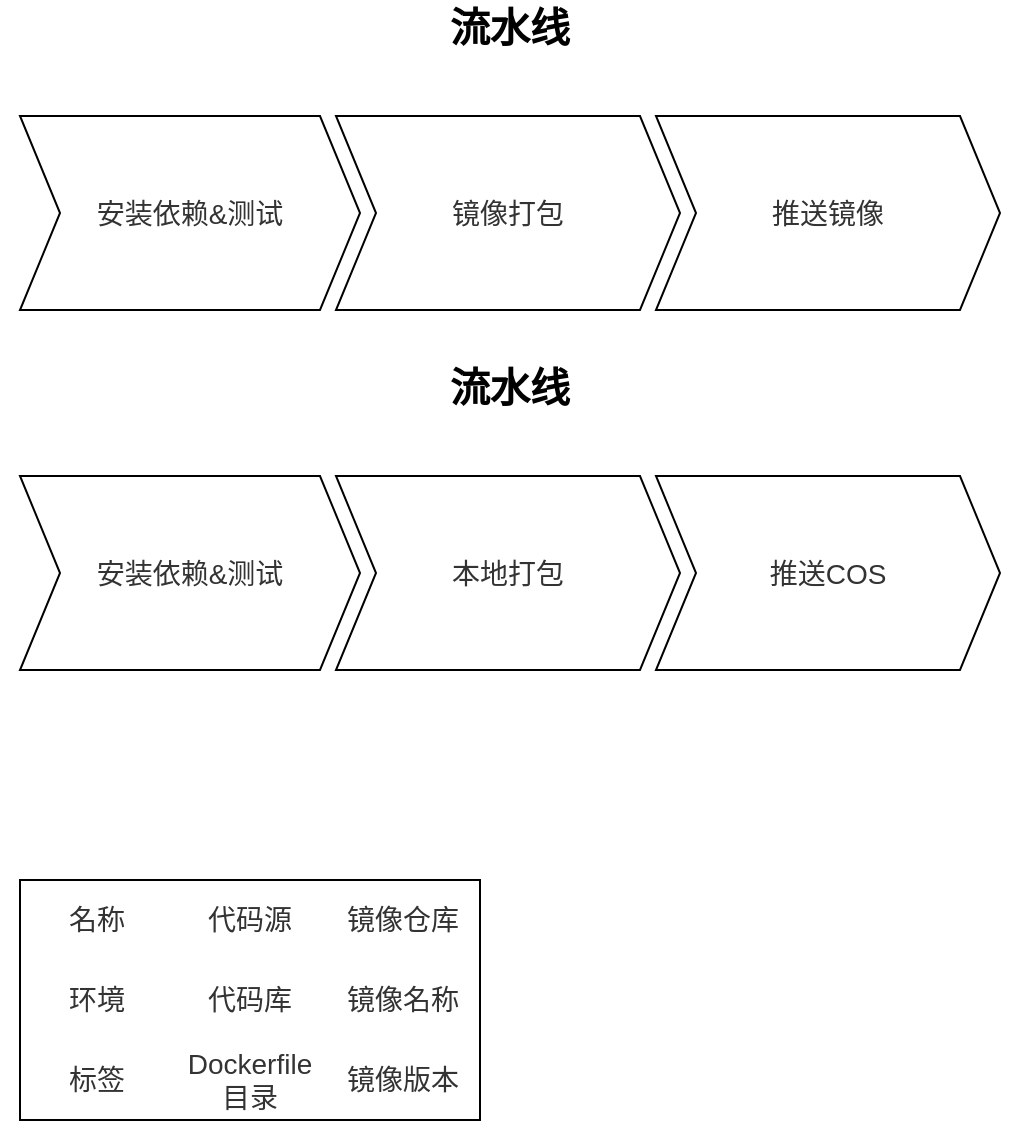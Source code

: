<mxfile version="20.6.0" type="github">
  <diagram id="T_RMGlpMkpL0ck9ReJio" name="第 1 页">
    <mxGraphModel dx="1550" dy="856" grid="1" gridSize="10" guides="1" tooltips="1" connect="1" arrows="1" fold="1" page="1" pageScale="1" pageWidth="827" pageHeight="1169" math="0" shadow="0">
      <root>
        <mxCell id="0" />
        <mxCell id="1" parent="0" />
        <mxCell id="vzXVdcDzAenCNqWlWEZO-66" value="&lt;font style=&quot;font-size: 20px;&quot;&gt;流水线&lt;br&gt;&lt;br&gt;&lt;br&gt;&lt;/font&gt;" style="swimlane;childLayout=stackLayout;horizontal=1;fillColor=none;horizontalStack=1;resizeParent=1;resizeParentMax=0;resizeLast=0;collapsible=0;strokeColor=none;stackBorder=10;stackSpacing=-12;resizable=1;align=center;points=[];fontColor=#000000;whiteSpace=wrap;html=1;strokeWidth=1;fontSize=14;" vertex="1" parent="1">
          <mxGeometry x="190" y="110" width="510" height="140" as="geometry" />
        </mxCell>
        <mxCell id="vzXVdcDzAenCNqWlWEZO-67" value="安装依赖&amp;amp;测试" style="shape=step;perimeter=stepPerimeter;fixedSize=1;points=[];whiteSpace=wrap;html=1;strokeWidth=1;fontSize=14;fontColor=#333333;" vertex="1" parent="vzXVdcDzAenCNqWlWEZO-66">
          <mxGeometry x="10" y="33" width="170" height="97" as="geometry" />
        </mxCell>
        <mxCell id="vzXVdcDzAenCNqWlWEZO-68" value="镜像打包" style="shape=step;perimeter=stepPerimeter;fixedSize=1;points=[];whiteSpace=wrap;html=1;strokeWidth=1;fontSize=14;fontColor=#333333;" vertex="1" parent="vzXVdcDzAenCNqWlWEZO-66">
          <mxGeometry x="168" y="33" width="172" height="97" as="geometry" />
        </mxCell>
        <mxCell id="vzXVdcDzAenCNqWlWEZO-69" value="推送镜像" style="shape=step;perimeter=stepPerimeter;fixedSize=1;points=[];whiteSpace=wrap;html=1;strokeWidth=1;fontSize=14;fontColor=#333333;" vertex="1" parent="vzXVdcDzAenCNqWlWEZO-66">
          <mxGeometry x="328" y="33" width="172" height="97" as="geometry" />
        </mxCell>
        <mxCell id="vzXVdcDzAenCNqWlWEZO-72" value="" style="shape=table;html=1;whiteSpace=wrap;startSize=0;container=1;collapsible=0;childLayout=tableLayout;columnLines=0;rowLines=0;strokeWidth=1;fontSize=14;fontColor=#333333;" vertex="1" parent="1">
          <mxGeometry x="200" y="525" width="230" height="120" as="geometry" />
        </mxCell>
        <mxCell id="vzXVdcDzAenCNqWlWEZO-73" value="" style="shape=tableRow;horizontal=0;startSize=0;swimlaneHead=0;swimlaneBody=0;top=0;left=0;bottom=0;right=0;collapsible=0;dropTarget=0;fillColor=none;points=[[0,0.5],[1,0.5]];portConstraint=eastwest;strokeWidth=1;fontSize=14;fontColor=#333333;" vertex="1" parent="vzXVdcDzAenCNqWlWEZO-72">
          <mxGeometry width="230" height="40" as="geometry" />
        </mxCell>
        <mxCell id="vzXVdcDzAenCNqWlWEZO-74" value="名称" style="shape=partialRectangle;html=1;whiteSpace=wrap;connectable=0;fillColor=none;top=0;left=0;bottom=0;right=0;overflow=hidden;fontSize=14;strokeWidth=1;fontColor=#333333;" vertex="1" parent="vzXVdcDzAenCNqWlWEZO-73">
          <mxGeometry width="77" height="40" as="geometry">
            <mxRectangle width="77" height="40" as="alternateBounds" />
          </mxGeometry>
        </mxCell>
        <mxCell id="vzXVdcDzAenCNqWlWEZO-75" value="代码源" style="shape=partialRectangle;html=1;whiteSpace=wrap;connectable=0;fillColor=none;top=0;left=0;bottom=0;right=0;overflow=hidden;fontSize=14;strokeWidth=1;fontColor=#333333;" vertex="1" parent="vzXVdcDzAenCNqWlWEZO-73">
          <mxGeometry x="77" width="76" height="40" as="geometry">
            <mxRectangle width="76" height="40" as="alternateBounds" />
          </mxGeometry>
        </mxCell>
        <mxCell id="vzXVdcDzAenCNqWlWEZO-76" value="镜像仓库" style="shape=partialRectangle;html=1;whiteSpace=wrap;connectable=0;fillColor=none;top=0;left=0;bottom=0;right=0;overflow=hidden;fontSize=14;strokeWidth=1;fontColor=#333333;" vertex="1" parent="vzXVdcDzAenCNqWlWEZO-73">
          <mxGeometry x="153" width="77" height="40" as="geometry">
            <mxRectangle width="77" height="40" as="alternateBounds" />
          </mxGeometry>
        </mxCell>
        <mxCell id="vzXVdcDzAenCNqWlWEZO-77" value="" style="shape=tableRow;horizontal=0;startSize=0;swimlaneHead=0;swimlaneBody=0;top=0;left=0;bottom=0;right=0;collapsible=0;dropTarget=0;fillColor=none;points=[[0,0.5],[1,0.5]];portConstraint=eastwest;strokeWidth=1;fontSize=14;fontColor=#333333;" vertex="1" parent="vzXVdcDzAenCNqWlWEZO-72">
          <mxGeometry y="40" width="230" height="40" as="geometry" />
        </mxCell>
        <mxCell id="vzXVdcDzAenCNqWlWEZO-78" value="环境" style="shape=partialRectangle;html=1;whiteSpace=wrap;connectable=0;fillColor=none;top=0;left=0;bottom=0;right=0;overflow=hidden;fontSize=14;strokeWidth=1;fontColor=#333333;" vertex="1" parent="vzXVdcDzAenCNqWlWEZO-77">
          <mxGeometry width="77" height="40" as="geometry">
            <mxRectangle width="77" height="40" as="alternateBounds" />
          </mxGeometry>
        </mxCell>
        <mxCell id="vzXVdcDzAenCNqWlWEZO-79" value="代码库" style="shape=partialRectangle;html=1;whiteSpace=wrap;connectable=0;fillColor=none;top=0;left=0;bottom=0;right=0;overflow=hidden;fontSize=14;strokeWidth=1;fontColor=#333333;" vertex="1" parent="vzXVdcDzAenCNqWlWEZO-77">
          <mxGeometry x="77" width="76" height="40" as="geometry">
            <mxRectangle width="76" height="40" as="alternateBounds" />
          </mxGeometry>
        </mxCell>
        <mxCell id="vzXVdcDzAenCNqWlWEZO-80" value="镜像名称" style="shape=partialRectangle;html=1;whiteSpace=wrap;connectable=0;fillColor=none;top=0;left=0;bottom=0;right=0;overflow=hidden;fontSize=14;strokeWidth=1;fontColor=#333333;" vertex="1" parent="vzXVdcDzAenCNqWlWEZO-77">
          <mxGeometry x="153" width="77" height="40" as="geometry">
            <mxRectangle width="77" height="40" as="alternateBounds" />
          </mxGeometry>
        </mxCell>
        <mxCell id="vzXVdcDzAenCNqWlWEZO-81" value="" style="shape=tableRow;horizontal=0;startSize=0;swimlaneHead=0;swimlaneBody=0;top=0;left=0;bottom=0;right=0;collapsible=0;dropTarget=0;fillColor=none;points=[[0,0.5],[1,0.5]];portConstraint=eastwest;strokeWidth=1;fontSize=14;fontColor=#333333;" vertex="1" parent="vzXVdcDzAenCNqWlWEZO-72">
          <mxGeometry y="80" width="230" height="40" as="geometry" />
        </mxCell>
        <mxCell id="vzXVdcDzAenCNqWlWEZO-82" value="标签" style="shape=partialRectangle;html=1;whiteSpace=wrap;connectable=0;fillColor=none;top=0;left=0;bottom=0;right=0;overflow=hidden;fontSize=14;strokeWidth=1;fontColor=#333333;" vertex="1" parent="vzXVdcDzAenCNqWlWEZO-81">
          <mxGeometry width="77" height="40" as="geometry">
            <mxRectangle width="77" height="40" as="alternateBounds" />
          </mxGeometry>
        </mxCell>
        <mxCell id="vzXVdcDzAenCNqWlWEZO-83" value="Dockerfile目录" style="shape=partialRectangle;html=1;whiteSpace=wrap;connectable=0;fillColor=none;top=0;left=0;bottom=0;right=0;overflow=hidden;fontSize=14;strokeWidth=1;fontColor=#333333;" vertex="1" parent="vzXVdcDzAenCNqWlWEZO-81">
          <mxGeometry x="77" width="76" height="40" as="geometry">
            <mxRectangle width="76" height="40" as="alternateBounds" />
          </mxGeometry>
        </mxCell>
        <mxCell id="vzXVdcDzAenCNqWlWEZO-84" value="镜像版本" style="shape=partialRectangle;html=1;whiteSpace=wrap;connectable=0;fillColor=none;top=0;left=0;bottom=0;right=0;overflow=hidden;fontSize=14;strokeWidth=1;fontColor=#333333;" vertex="1" parent="vzXVdcDzAenCNqWlWEZO-81">
          <mxGeometry x="153" width="77" height="40" as="geometry">
            <mxRectangle width="77" height="40" as="alternateBounds" />
          </mxGeometry>
        </mxCell>
        <mxCell id="vzXVdcDzAenCNqWlWEZO-86" value="&lt;font style=&quot;font-size: 20px;&quot;&gt;流水线&lt;br&gt;&lt;br&gt;&lt;br&gt;&lt;/font&gt;" style="swimlane;childLayout=stackLayout;horizontal=1;fillColor=none;horizontalStack=1;resizeParent=1;resizeParentMax=0;resizeLast=0;collapsible=0;strokeColor=none;stackBorder=10;stackSpacing=-12;resizable=1;align=center;points=[];fontColor=#000000;whiteSpace=wrap;html=1;strokeWidth=1;fontSize=14;" vertex="1" parent="1">
          <mxGeometry x="190" y="290" width="510" height="140" as="geometry" />
        </mxCell>
        <mxCell id="vzXVdcDzAenCNqWlWEZO-87" value="安装依赖&amp;amp;测试" style="shape=step;perimeter=stepPerimeter;fixedSize=1;points=[];whiteSpace=wrap;html=1;strokeWidth=1;fontSize=14;fontColor=#333333;" vertex="1" parent="vzXVdcDzAenCNqWlWEZO-86">
          <mxGeometry x="10" y="33" width="170" height="97" as="geometry" />
        </mxCell>
        <mxCell id="vzXVdcDzAenCNqWlWEZO-88" value="本地打包" style="shape=step;perimeter=stepPerimeter;fixedSize=1;points=[];whiteSpace=wrap;html=1;strokeWidth=1;fontSize=14;fontColor=#333333;" vertex="1" parent="vzXVdcDzAenCNqWlWEZO-86">
          <mxGeometry x="168" y="33" width="172" height="97" as="geometry" />
        </mxCell>
        <mxCell id="vzXVdcDzAenCNqWlWEZO-89" value="推送COS" style="shape=step;perimeter=stepPerimeter;fixedSize=1;points=[];whiteSpace=wrap;html=1;strokeWidth=1;fontSize=14;fontColor=#333333;" vertex="1" parent="vzXVdcDzAenCNqWlWEZO-86">
          <mxGeometry x="328" y="33" width="172" height="97" as="geometry" />
        </mxCell>
      </root>
    </mxGraphModel>
  </diagram>
</mxfile>
